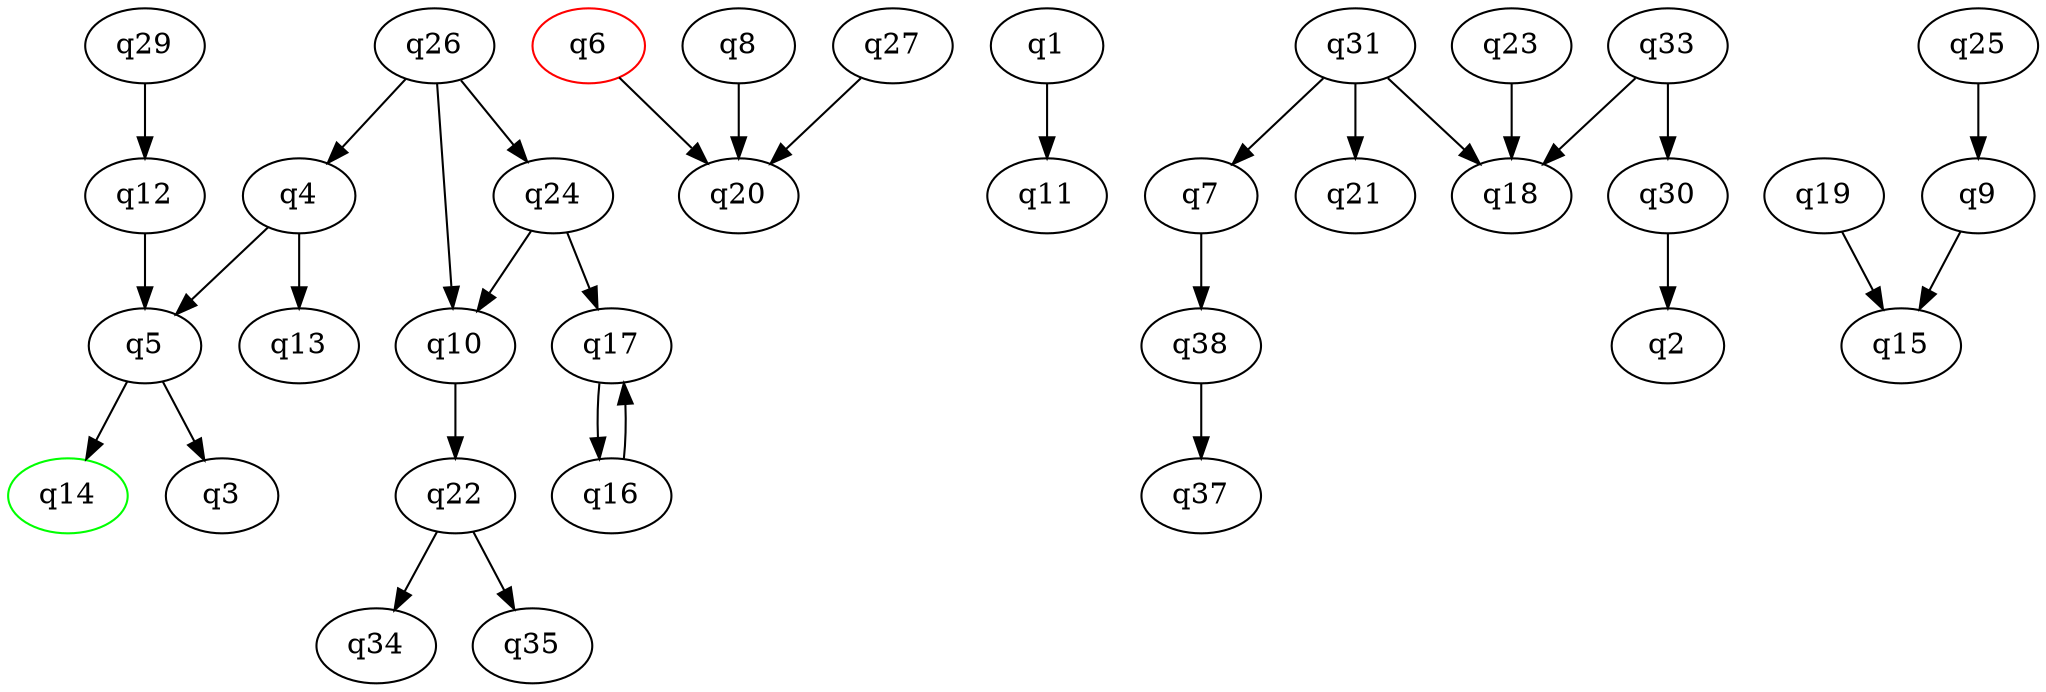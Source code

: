digraph A{
q14 [initial=1,color=green];
q6 [final=1,color=red];
q1 -> q11;
q4 -> q5;
q4 -> q13;
q5 -> q3;
q5 -> q14;
q6 -> q20;
q7 -> q38;
q8 -> q20;
q9 -> q15;
q10 -> q22;
q12 -> q5;
q16 -> q17;
q17 -> q16;
q19 -> q15;
q22 -> q34;
q22 -> q35;
q23 -> q18;
q24 -> q10;
q24 -> q17;
q25 -> q9;
q26 -> q4;
q26 -> q10;
q26 -> q24;
q27 -> q20;
q29 -> q12;
q30 -> q2;
q31 -> q7;
q31 -> q18;
q31 -> q21;
q33 -> q18;
q33 -> q30;
q38 -> q37;
}